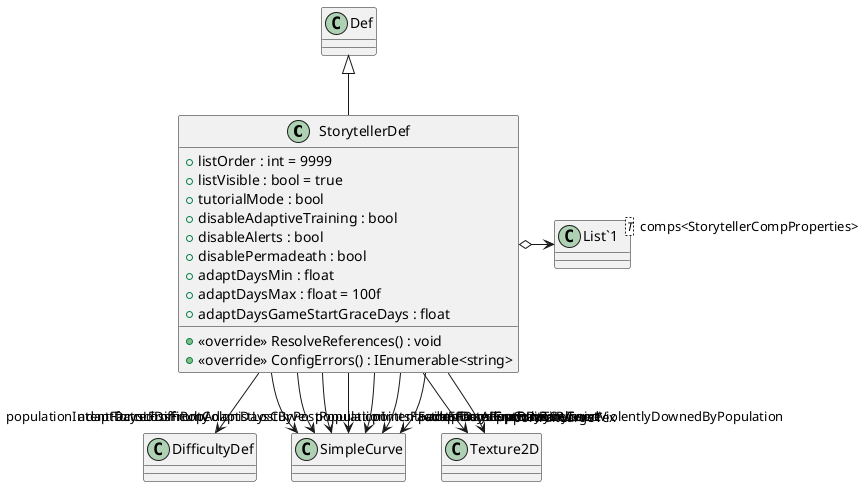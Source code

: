 @startuml
class StorytellerDef {
    + listOrder : int = 9999
    + listVisible : bool = true
    + tutorialMode : bool
    + disableAdaptiveTraining : bool
    + disableAlerts : bool
    + disablePermadeath : bool
    + adaptDaysMin : float
    + adaptDaysMax : float = 100f
    + adaptDaysGameStartGraceDays : float
    + <<override>> ResolveReferences() : void
    + <<override>> ConfigErrors() : IEnumerable<string>
}
class "List`1"<T> {
}
Def <|-- StorytellerDef
StorytellerDef --> "forcedDifficulty" DifficultyDef
StorytellerDef o-> "comps<StorytellerCompProperties>" "List`1"
StorytellerDef --> "populationIntentFactorFromPopCurve" SimpleCurve
StorytellerDef --> "populationIntentFactorFromPopAdaptDaysCurve" SimpleCurve
StorytellerDef --> "pointsFactorFromDaysPassed" SimpleCurve
StorytellerDef --> "pointsFactorFromAdaptDays" SimpleCurve
StorytellerDef --> "adaptDaysLossFromColonistLostByPostPopulation" SimpleCurve
StorytellerDef --> "adaptDaysLossFromColonistViolentlyDownedByPopulation" SimpleCurve
StorytellerDef --> "adaptDaysGrowthRateCurve" SimpleCurve
StorytellerDef --> "portraitLargeTex" Texture2D
StorytellerDef --> "portraitTinyTex" Texture2D
@enduml
